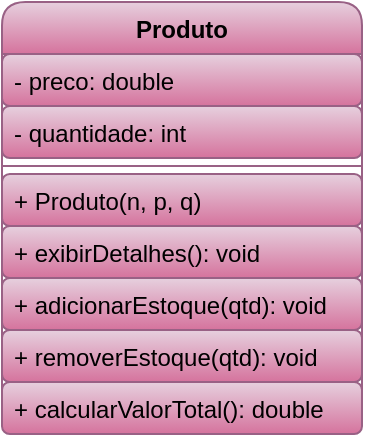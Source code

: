 <mxfile version="26.0.16">
  <diagram name="Page-1" id="9361dd3d-8414-5efd-6122-117bd74ce7a7">
    <mxGraphModel dx="760" dy="628" grid="1" gridSize="10" guides="1" tooltips="1" connect="1" arrows="1" fold="1" page="0" pageScale="1.5" pageWidth="826" pageHeight="1169" background="none" math="0" shadow="0">
      <root>
        <mxCell id="0" />
        <mxCell id="1" parent="0" />
        <mxCell id="XYofp2Gmk5q8r9Ai6T1T-107" value="Produto" style="swimlane;fontStyle=1;align=center;verticalAlign=top;childLayout=stackLayout;horizontal=1;startSize=26;horizontalStack=0;resizeParent=1;resizeParentMax=0;resizeLast=0;collapsible=1;marginBottom=0;whiteSpace=wrap;html=1;fillColor=#e6d0de;strokeColor=#996185;gradientColor=#d5739d;rounded=1;" vertex="1" parent="1">
          <mxGeometry x="670" y="230" width="180" height="216" as="geometry" />
        </mxCell>
        <mxCell id="XYofp2Gmk5q8r9Ai6T1T-111" value="- preco: double&lt;span style=&quot;white-space: pre;&quot;&gt;&#x9;&lt;/span&gt;&lt;span style=&quot;white-space: pre;&quot;&gt;&#x9;&lt;/span&gt;" style="text;strokeColor=#996185;fillColor=#e6d0de;align=left;verticalAlign=top;spacingLeft=4;spacingRight=4;overflow=hidden;rotatable=0;points=[[0,0.5],[1,0.5]];portConstraint=eastwest;whiteSpace=wrap;html=1;gradientColor=#d5739d;rounded=1;" vertex="1" parent="XYofp2Gmk5q8r9Ai6T1T-107">
          <mxGeometry y="26" width="180" height="26" as="geometry" />
        </mxCell>
        <mxCell id="XYofp2Gmk5q8r9Ai6T1T-112" value="- quantidade: int" style="text;strokeColor=#996185;fillColor=#e6d0de;align=left;verticalAlign=top;spacingLeft=4;spacingRight=4;overflow=hidden;rotatable=0;points=[[0,0.5],[1,0.5]];portConstraint=eastwest;whiteSpace=wrap;html=1;gradientColor=#d5739d;rounded=1;" vertex="1" parent="XYofp2Gmk5q8r9Ai6T1T-107">
          <mxGeometry y="52" width="180" height="26" as="geometry" />
        </mxCell>
        <mxCell id="XYofp2Gmk5q8r9Ai6T1T-109" value="" style="line;strokeWidth=1;fillColor=#e6d0de;align=left;verticalAlign=middle;spacingTop=-1;spacingLeft=3;spacingRight=3;rotatable=0;labelPosition=right;points=[];portConstraint=eastwest;strokeColor=#996185;gradientColor=#d5739d;rounded=1;" vertex="1" parent="XYofp2Gmk5q8r9Ai6T1T-107">
          <mxGeometry y="78" width="180" height="8" as="geometry" />
        </mxCell>
        <mxCell id="XYofp2Gmk5q8r9Ai6T1T-110" value="+ Produto(n, p, q)" style="text;strokeColor=#996185;fillColor=#e6d0de;align=left;verticalAlign=top;spacingLeft=4;spacingRight=4;overflow=hidden;rotatable=0;points=[[0,0.5],[1,0.5]];portConstraint=eastwest;whiteSpace=wrap;html=1;gradientColor=#d5739d;rounded=1;" vertex="1" parent="XYofp2Gmk5q8r9Ai6T1T-107">
          <mxGeometry y="86" width="180" height="26" as="geometry" />
        </mxCell>
        <mxCell id="XYofp2Gmk5q8r9Ai6T1T-113" value="+ exibirDetalhes(): void" style="text;strokeColor=#996185;fillColor=#e6d0de;align=left;verticalAlign=top;spacingLeft=4;spacingRight=4;overflow=hidden;rotatable=0;points=[[0,0.5],[1,0.5]];portConstraint=eastwest;whiteSpace=wrap;html=1;gradientColor=#d5739d;rounded=1;" vertex="1" parent="XYofp2Gmk5q8r9Ai6T1T-107">
          <mxGeometry y="112" width="180" height="26" as="geometry" />
        </mxCell>
        <mxCell id="XYofp2Gmk5q8r9Ai6T1T-114" value="+ adicionarEstoque(qtd): void" style="text;strokeColor=#996185;fillColor=#e6d0de;align=left;verticalAlign=top;spacingLeft=4;spacingRight=4;overflow=hidden;rotatable=0;points=[[0,0.5],[1,0.5]];portConstraint=eastwest;whiteSpace=wrap;html=1;gradientColor=#d5739d;rounded=1;" vertex="1" parent="XYofp2Gmk5q8r9Ai6T1T-107">
          <mxGeometry y="138" width="180" height="26" as="geometry" />
        </mxCell>
        <mxCell id="XYofp2Gmk5q8r9Ai6T1T-115" value="+ removerEstoque(qtd): void" style="text;strokeColor=#996185;fillColor=#e6d0de;align=left;verticalAlign=top;spacingLeft=4;spacingRight=4;overflow=hidden;rotatable=0;points=[[0,0.5],[1,0.5]];portConstraint=eastwest;whiteSpace=wrap;html=1;gradientColor=#d5739d;rounded=1;" vertex="1" parent="XYofp2Gmk5q8r9Ai6T1T-107">
          <mxGeometry y="164" width="180" height="26" as="geometry" />
        </mxCell>
        <mxCell id="XYofp2Gmk5q8r9Ai6T1T-116" value="+ calcularValorTotal(): double" style="text;strokeColor=#996185;fillColor=#e6d0de;align=left;verticalAlign=top;spacingLeft=4;spacingRight=4;overflow=hidden;rotatable=0;points=[[0,0.5],[1,0.5]];portConstraint=eastwest;whiteSpace=wrap;html=1;gradientColor=#d5739d;rounded=1;" vertex="1" parent="XYofp2Gmk5q8r9Ai6T1T-107">
          <mxGeometry y="190" width="180" height="26" as="geometry" />
        </mxCell>
      </root>
    </mxGraphModel>
  </diagram>
</mxfile>

